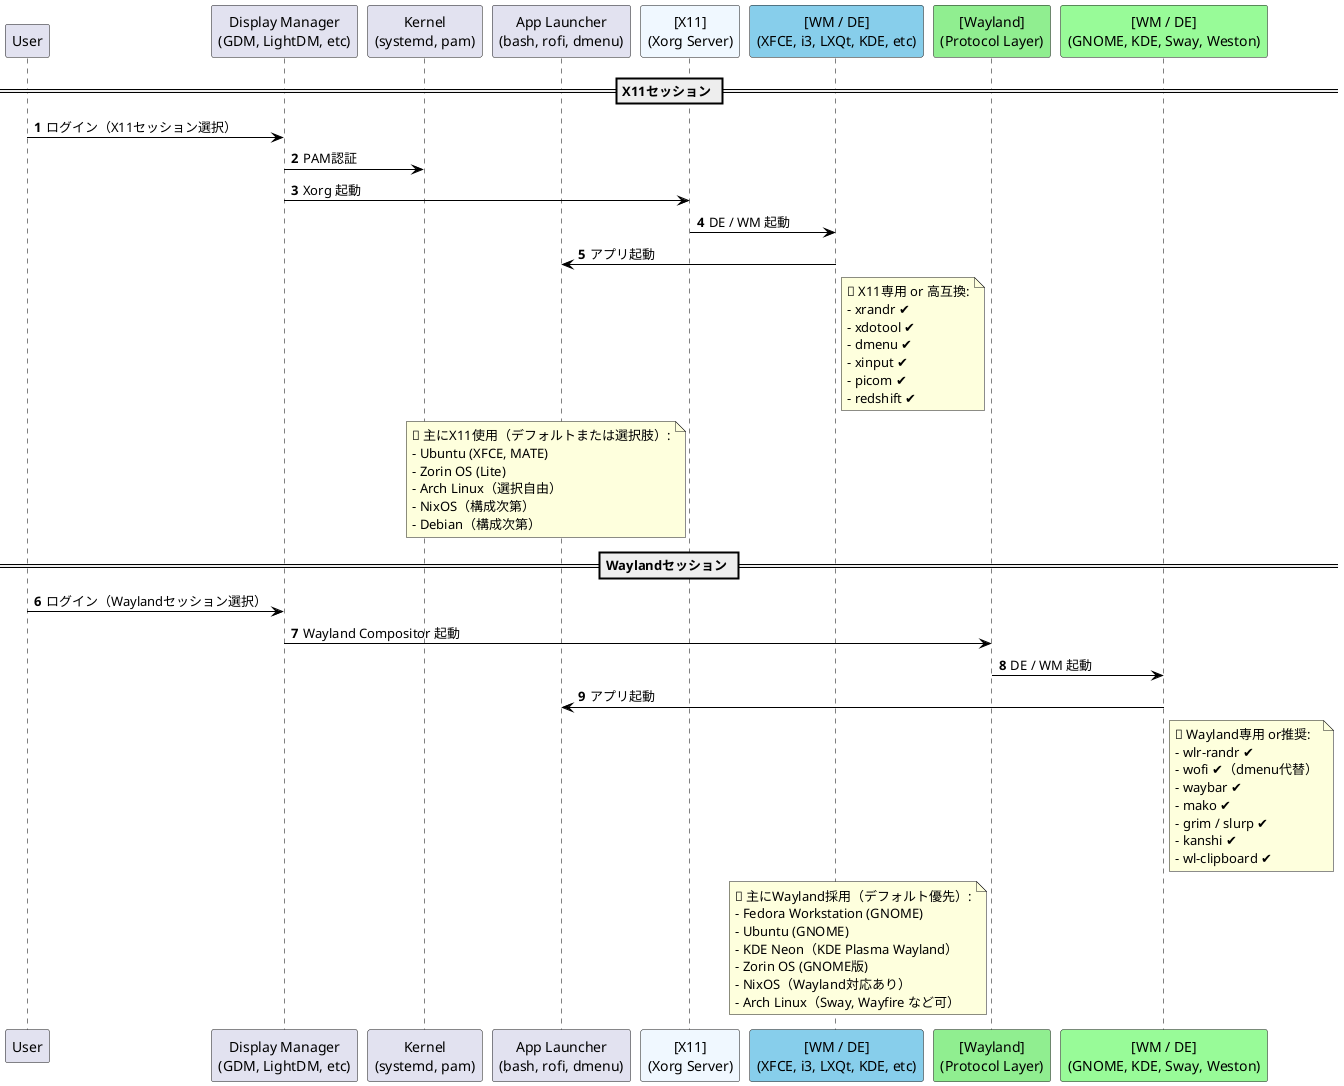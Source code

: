 @startuml
skinparam sequence {
  ArrowColor Black
  LifeLineBorderColor Black
  LifeLineBackgroundColor White
}

autonumber

participant "User" as User
participant "Display Manager\n(GDM, LightDM, etc)" as DM
participant "Kernel\n(systemd, pam)" as Kernel
participant "App Launcher\n(bash, rofi, dmenu)" as Launcher

== X11セッション ==
participant "[X11]\n(Xorg Server)" as X11 #aliceblue
participant "[WM / DE]\n(XFCE, i3, LXQt, KDE, etc)" as X11DE #skyblue

User -> DM : ログイン（X11セッション選択）
DM -> Kernel : PAM認証
DM -> X11 : Xorg 起動
X11 -> X11DE : DE / WM 起動
X11DE -> Launcher : アプリ起動

note right of X11DE
💠 X11専用 or 高互換:
- xrandr ✔️
- xdotool ✔️
- dmenu ✔️
- xinput ✔️
- picom ✔️
- redshift ✔️
end note

note left of X11
🧱 主にX11使用（デフォルトまたは選択肢）:
- Ubuntu (XFCE, MATE)
- Zorin OS (Lite)
- Arch Linux（選択自由）
- NixOS（構成次第）
- Debian（構成次第）
end note

== Waylandセッション ==
participant "[Wayland]\n(Protocol Layer)" as Wayland #lightgreen
participant "[WM / DE]\n(GNOME, KDE, Sway, Weston)" as WaylandDE #palegreen

User -> DM : ログイン（Waylandセッション選択）
DM -> Wayland : Wayland Compositor 起動
Wayland -> WaylandDE : DE / WM 起動
WaylandDE -> Launcher : アプリ起動

note right of WaylandDE
💠 Wayland専用 or推奨:
- wlr-randr ✔️
- wofi ✔️（dmenu代替）
- waybar ✔️
- mako ✔️
- grim / slurp ✔️
- kanshi ✔️
- wl-clipboard ✔️
end note

note left of Wayland
🧬 主にWayland採用（デフォルト優先）:
- Fedora Workstation (GNOME)
- Ubuntu (GNOME)
- KDE Neon（KDE Plasma Wayland）
- Zorin OS (GNOME版)
- NixOS（Wayland対応あり）
- Arch Linux（Sway, Wayfire など可）
end note

@enduml